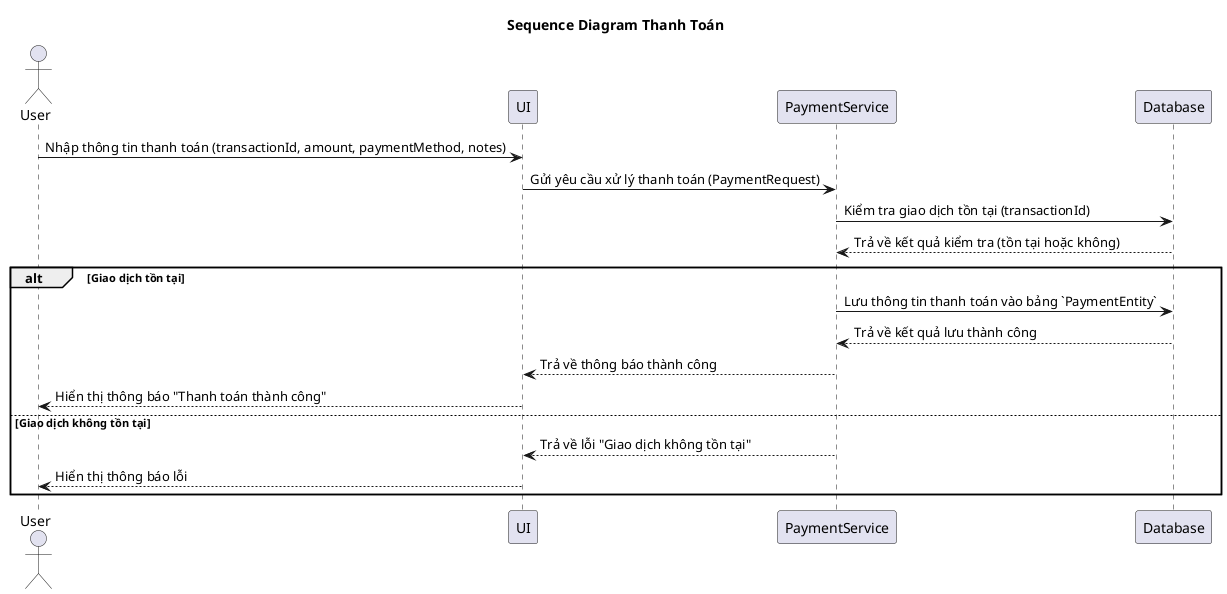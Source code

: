 @startuml
title Sequence Diagram Thanh Toán

actor User
participant UI
participant PaymentService
participant Database

User -> UI: Nhập thông tin thanh toán (transactionId, amount, paymentMethod, notes)
UI -> PaymentService: Gửi yêu cầu xử lý thanh toán (PaymentRequest)
PaymentService -> Database: Kiểm tra giao dịch tồn tại (transactionId)
Database --> PaymentService: Trả về kết quả kiểm tra (tồn tại hoặc không)

alt Giao dịch tồn tại
    PaymentService -> Database: Lưu thông tin thanh toán vào bảng `PaymentEntity`
    Database --> PaymentService: Trả về kết quả lưu thành công
    PaymentService --> UI: Trả về thông báo thành công
    UI --> User: Hiển thị thông báo "Thanh toán thành công"
else Giao dịch không tồn tại
    PaymentService --> UI: Trả về lỗi "Giao dịch không tồn tại"
    UI --> User: Hiển thị thông báo lỗi
end

@enduml